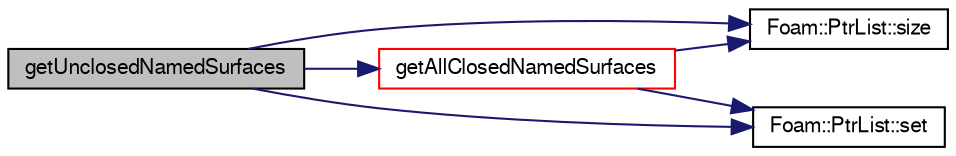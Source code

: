 digraph "getUnclosedNamedSurfaces"
{
  bgcolor="transparent";
  edge [fontname="FreeSans",fontsize="10",labelfontname="FreeSans",labelfontsize="10"];
  node [fontname="FreeSans",fontsize="10",shape=record];
  rankdir="LR";
  Node1092 [label="getUnclosedNamedSurfaces",height=0.2,width=0.4,color="black", fillcolor="grey75", style="filled", fontcolor="black"];
  Node1092 -> Node1093 [color="midnightblue",fontsize="10",style="solid",fontname="FreeSans"];
  Node1093 [label="getAllClosedNamedSurfaces",height=0.2,width=0.4,color="red",URL="$a24690.html#a75aca9a3b62ef695f9c980566832cdb0",tooltip="Get indices of surfaces with a cellZone that are closed. "];
  Node1093 -> Node1094 [color="midnightblue",fontsize="10",style="solid",fontname="FreeSans"];
  Node1094 [label="Foam::PtrList::size",height=0.2,width=0.4,color="black",URL="$a25914.html#a47b3bf30da1eb3ab8076b5fbe00e0494",tooltip="Return the number of elements in the PtrList. "];
  Node1093 -> Node1095 [color="midnightblue",fontsize="10",style="solid",fontname="FreeSans"];
  Node1095 [label="Foam::PtrList::set",height=0.2,width=0.4,color="black",URL="$a25914.html#a2d4fe99e7a41d6359b3c1946995622a0",tooltip="Is element set. "];
  Node1092 -> Node1095 [color="midnightblue",fontsize="10",style="solid",fontname="FreeSans"];
  Node1092 -> Node1094 [color="midnightblue",fontsize="10",style="solid",fontname="FreeSans"];
}
